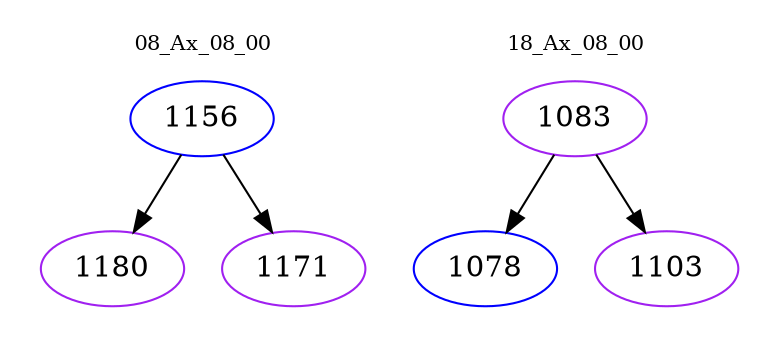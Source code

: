 digraph{
subgraph cluster_0 {
color = white
label = "08_Ax_08_00";
fontsize=10;
T0_1156 [label="1156", color="blue"]
T0_1156 -> T0_1180 [color="black"]
T0_1180 [label="1180", color="purple"]
T0_1156 -> T0_1171 [color="black"]
T0_1171 [label="1171", color="purple"]
}
subgraph cluster_1 {
color = white
label = "18_Ax_08_00";
fontsize=10;
T1_1083 [label="1083", color="purple"]
T1_1083 -> T1_1078 [color="black"]
T1_1078 [label="1078", color="blue"]
T1_1083 -> T1_1103 [color="black"]
T1_1103 [label="1103", color="purple"]
}
}
